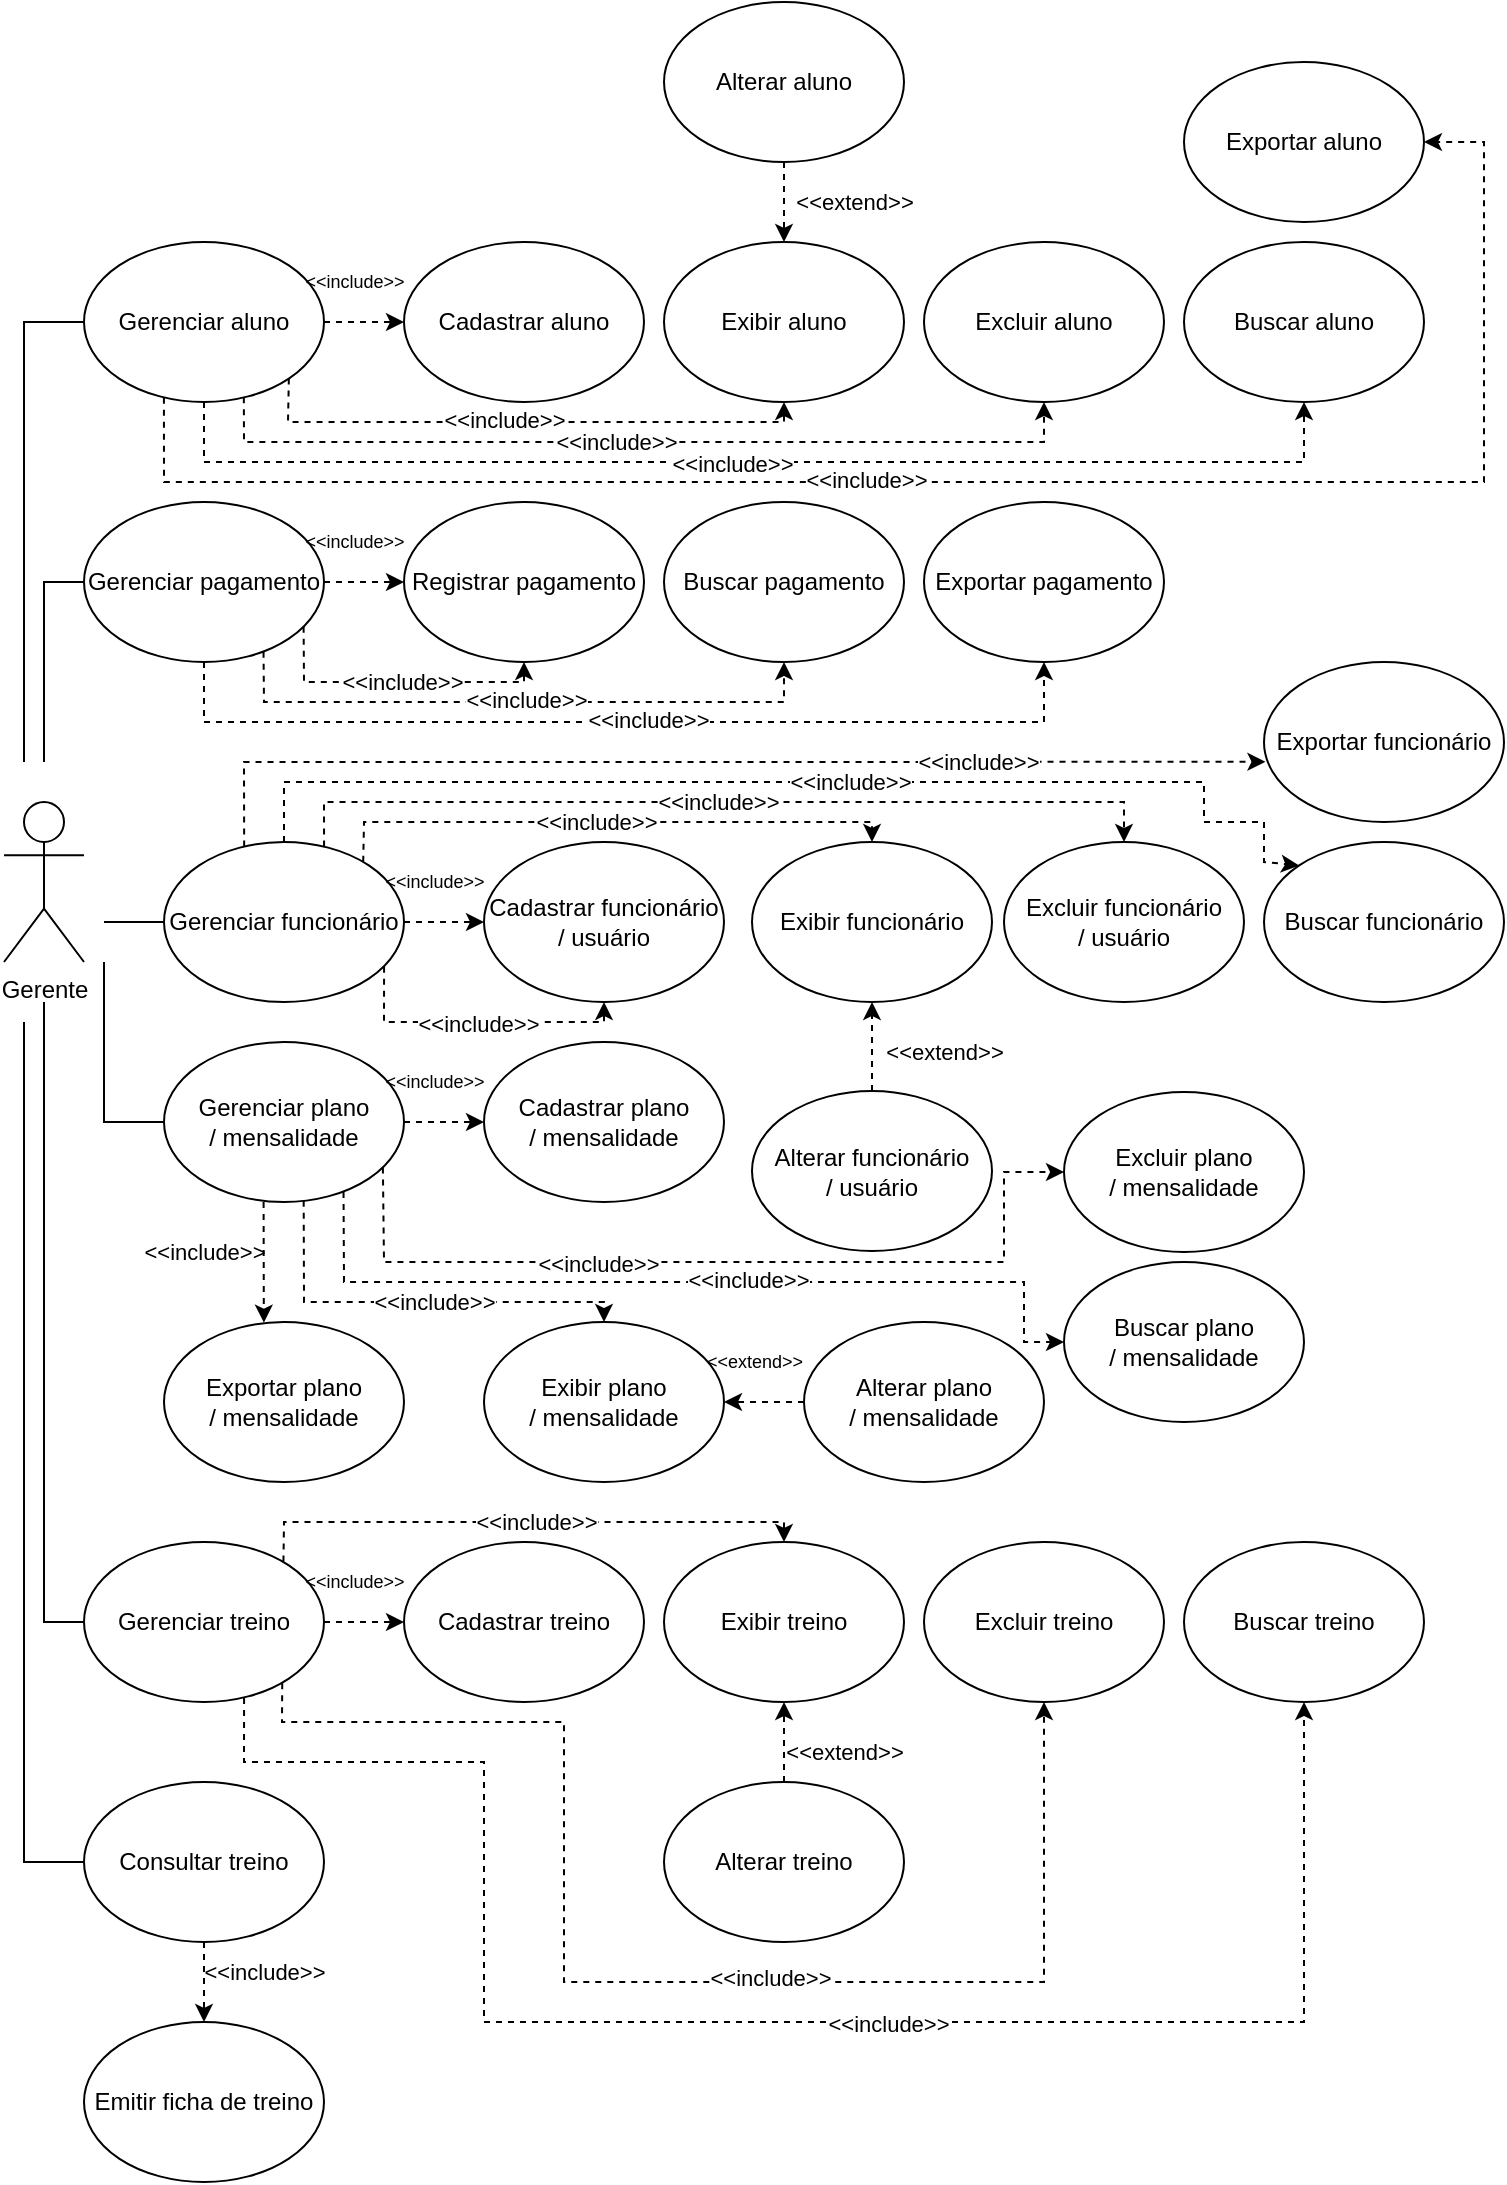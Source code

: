 <mxfile version="24.8.0">
  <diagram name="Página-1" id="mt8v9FVFiJk4aQlgQH5L">
    <mxGraphModel dx="1956" dy="1022" grid="1" gridSize="10" guides="1" tooltips="1" connect="1" arrows="1" fold="1" page="1" pageScale="1" pageWidth="827" pageHeight="1169" math="0" shadow="0">
      <root>
        <mxCell id="0" />
        <mxCell id="1" parent="0" />
        <mxCell id="30vycNhrkMzqPdWhLKba-74" value="Gerente" style="shape=umlActor;verticalLabelPosition=bottom;verticalAlign=top;html=1;outlineConnect=0;" vertex="1" parent="1">
          <mxGeometry x="40" y="400" width="40" height="80" as="geometry" />
        </mxCell>
        <mxCell id="30vycNhrkMzqPdWhLKba-75" value="Gerenciar aluno" style="ellipse;whiteSpace=wrap;html=1;" vertex="1" parent="1">
          <mxGeometry x="80" y="120" width="120" height="80" as="geometry" />
        </mxCell>
        <mxCell id="30vycNhrkMzqPdWhLKba-81" value="Cadastrar aluno" style="ellipse;whiteSpace=wrap;html=1;" vertex="1" parent="1">
          <mxGeometry x="240" y="120" width="120" height="80" as="geometry" />
        </mxCell>
        <mxCell id="30vycNhrkMzqPdWhLKba-82" value="Exibir aluno" style="ellipse;whiteSpace=wrap;html=1;" vertex="1" parent="1">
          <mxGeometry x="370" y="120" width="120" height="80" as="geometry" />
        </mxCell>
        <mxCell id="30vycNhrkMzqPdWhLKba-83" value="Excluir aluno" style="ellipse;whiteSpace=wrap;html=1;" vertex="1" parent="1">
          <mxGeometry x="500" y="120" width="120" height="80" as="geometry" />
        </mxCell>
        <mxCell id="30vycNhrkMzqPdWhLKba-84" value="Buscar aluno" style="ellipse;whiteSpace=wrap;html=1;" vertex="1" parent="1">
          <mxGeometry x="630" y="120" width="120" height="80" as="geometry" />
        </mxCell>
        <mxCell id="30vycNhrkMzqPdWhLKba-85" value="Gerenciar pagamento" style="ellipse;whiteSpace=wrap;html=1;" vertex="1" parent="1">
          <mxGeometry x="80" y="250" width="120" height="80" as="geometry" />
        </mxCell>
        <mxCell id="30vycNhrkMzqPdWhLKba-86" value="Registrar pagamento" style="ellipse;whiteSpace=wrap;html=1;" vertex="1" parent="1">
          <mxGeometry x="240" y="250" width="120" height="80" as="geometry" />
        </mxCell>
        <mxCell id="30vycNhrkMzqPdWhLKba-87" value="Buscar pagamento" style="ellipse;whiteSpace=wrap;html=1;" vertex="1" parent="1">
          <mxGeometry x="370" y="250" width="120" height="80" as="geometry" />
        </mxCell>
        <mxCell id="30vycNhrkMzqPdWhLKba-88" value="Exportar pagamento" style="ellipse;whiteSpace=wrap;html=1;" vertex="1" parent="1">
          <mxGeometry x="500" y="250" width="120" height="80" as="geometry" />
        </mxCell>
        <mxCell id="30vycNhrkMzqPdWhLKba-97" value="Alterar aluno" style="ellipse;whiteSpace=wrap;html=1;" vertex="1" parent="1">
          <mxGeometry x="370" width="120" height="80" as="geometry" />
        </mxCell>
        <mxCell id="30vycNhrkMzqPdWhLKba-104" value="Gerenciar funcionário" style="ellipse;whiteSpace=wrap;html=1;" vertex="1" parent="1">
          <mxGeometry x="120" y="420" width="120" height="80" as="geometry" />
        </mxCell>
        <mxCell id="30vycNhrkMzqPdWhLKba-105" value="Cadastrar funcionário&lt;div&gt;/ usuário&lt;/div&gt;" style="ellipse;whiteSpace=wrap;html=1;" vertex="1" parent="1">
          <mxGeometry x="280" y="420" width="120" height="80" as="geometry" />
        </mxCell>
        <mxCell id="30vycNhrkMzqPdWhLKba-106" value="Exibir funcionário" style="ellipse;whiteSpace=wrap;html=1;" vertex="1" parent="1">
          <mxGeometry x="414" y="420" width="120" height="80" as="geometry" />
        </mxCell>
        <mxCell id="30vycNhrkMzqPdWhLKba-109" value="Excluir funcionário&lt;div&gt;/ usuário&lt;/div&gt;" style="ellipse;whiteSpace=wrap;html=1;" vertex="1" parent="1">
          <mxGeometry x="540" y="420" width="120" height="80" as="geometry" />
        </mxCell>
        <mxCell id="30vycNhrkMzqPdWhLKba-110" value="Alterar funcionário&lt;div&gt;/ usuário&lt;/div&gt;" style="ellipse;whiteSpace=wrap;html=1;" vertex="1" parent="1">
          <mxGeometry x="414" y="544.5" width="120" height="80" as="geometry" />
        </mxCell>
        <mxCell id="30vycNhrkMzqPdWhLKba-111" value="Buscar funcionário" style="ellipse;whiteSpace=wrap;html=1;" vertex="1" parent="1">
          <mxGeometry x="670" y="420" width="120" height="80" as="geometry" />
        </mxCell>
        <mxCell id="30vycNhrkMzqPdWhLKba-112" value="Gerenciar plano&lt;div&gt;/ mensalidade&lt;/div&gt;" style="ellipse;whiteSpace=wrap;html=1;" vertex="1" parent="1">
          <mxGeometry x="120" y="520" width="120" height="80" as="geometry" />
        </mxCell>
        <mxCell id="30vycNhrkMzqPdWhLKba-113" value="Cadastrar plano&lt;div&gt;/ mensalidade&lt;/div&gt;" style="ellipse;whiteSpace=wrap;html=1;" vertex="1" parent="1">
          <mxGeometry x="280" y="520" width="120" height="80" as="geometry" />
        </mxCell>
        <mxCell id="30vycNhrkMzqPdWhLKba-114" value="Exibir plano&lt;div&gt;/ mensalidade&lt;/div&gt;" style="ellipse;whiteSpace=wrap;html=1;" vertex="1" parent="1">
          <mxGeometry x="280" y="660" width="120" height="80" as="geometry" />
        </mxCell>
        <mxCell id="30vycNhrkMzqPdWhLKba-115" value="Excluir plano&lt;div&gt;/ mensalidade&lt;/div&gt;" style="ellipse;whiteSpace=wrap;html=1;" vertex="1" parent="1">
          <mxGeometry x="570" y="545" width="120" height="80" as="geometry" />
        </mxCell>
        <mxCell id="30vycNhrkMzqPdWhLKba-116" value="Alterar plano&lt;div&gt;/ mensalidade&lt;/div&gt;" style="ellipse;whiteSpace=wrap;html=1;" vertex="1" parent="1">
          <mxGeometry x="440" y="660" width="120" height="80" as="geometry" />
        </mxCell>
        <mxCell id="30vycNhrkMzqPdWhLKba-117" value="Buscar plano&lt;div&gt;/ mensalidade&lt;/div&gt;" style="ellipse;whiteSpace=wrap;html=1;" vertex="1" parent="1">
          <mxGeometry x="570" y="630" width="120" height="80" as="geometry" />
        </mxCell>
        <mxCell id="30vycNhrkMzqPdWhLKba-118" value="Gerenciar treino" style="ellipse;whiteSpace=wrap;html=1;" vertex="1" parent="1">
          <mxGeometry x="80" y="770" width="120" height="80" as="geometry" />
        </mxCell>
        <mxCell id="30vycNhrkMzqPdWhLKba-119" value="Cadastrar treino" style="ellipse;whiteSpace=wrap;html=1;" vertex="1" parent="1">
          <mxGeometry x="240" y="770" width="120" height="80" as="geometry" />
        </mxCell>
        <mxCell id="30vycNhrkMzqPdWhLKba-120" value="Exibir treino" style="ellipse;whiteSpace=wrap;html=1;" vertex="1" parent="1">
          <mxGeometry x="370" y="770" width="120" height="80" as="geometry" />
        </mxCell>
        <mxCell id="30vycNhrkMzqPdWhLKba-121" value="Excluir treino" style="ellipse;whiteSpace=wrap;html=1;" vertex="1" parent="1">
          <mxGeometry x="500" y="770" width="120" height="80" as="geometry" />
        </mxCell>
        <mxCell id="30vycNhrkMzqPdWhLKba-122" value="Buscar treino" style="ellipse;whiteSpace=wrap;html=1;" vertex="1" parent="1">
          <mxGeometry x="630" y="770" width="120" height="80" as="geometry" />
        </mxCell>
        <mxCell id="30vycNhrkMzqPdWhLKba-123" value="Alterar treino" style="ellipse;whiteSpace=wrap;html=1;" vertex="1" parent="1">
          <mxGeometry x="370" y="890" width="120" height="80" as="geometry" />
        </mxCell>
        <mxCell id="30vycNhrkMzqPdWhLKba-124" value="Consultar treino" style="ellipse;whiteSpace=wrap;html=1;" vertex="1" parent="1">
          <mxGeometry x="80" y="890" width="120" height="80" as="geometry" />
        </mxCell>
        <mxCell id="30vycNhrkMzqPdWhLKba-125" value="Emitir ficha de treino" style="ellipse;whiteSpace=wrap;html=1;" vertex="1" parent="1">
          <mxGeometry x="80" y="1010" width="120" height="80" as="geometry" />
        </mxCell>
        <mxCell id="30vycNhrkMzqPdWhLKba-126" value="Exportar aluno" style="ellipse;whiteSpace=wrap;html=1;" vertex="1" parent="1">
          <mxGeometry x="630" y="30" width="120" height="80" as="geometry" />
        </mxCell>
        <mxCell id="30vycNhrkMzqPdWhLKba-127" value="Exportar funcionário" style="ellipse;whiteSpace=wrap;html=1;" vertex="1" parent="1">
          <mxGeometry x="670" y="330" width="120" height="80" as="geometry" />
        </mxCell>
        <mxCell id="30vycNhrkMzqPdWhLKba-130" value="Exportar plano&lt;div&gt;/ mensalidade&lt;/div&gt;" style="ellipse;whiteSpace=wrap;html=1;" vertex="1" parent="1">
          <mxGeometry x="120" y="660" width="120" height="80" as="geometry" />
        </mxCell>
        <mxCell id="30vycNhrkMzqPdWhLKba-131" value="" style="endArrow=none;html=1;rounded=0;entryX=0;entryY=0.5;entryDx=0;entryDy=0;endFill=0;" edge="1" parent="1" target="30vycNhrkMzqPdWhLKba-75">
          <mxGeometry width="50" height="50" relative="1" as="geometry">
            <mxPoint x="50" y="380" as="sourcePoint" />
            <mxPoint x="70" y="250" as="targetPoint" />
            <Array as="points">
              <mxPoint x="50" y="160" />
            </Array>
          </mxGeometry>
        </mxCell>
        <mxCell id="30vycNhrkMzqPdWhLKba-132" value="" style="endArrow=none;html=1;rounded=0;entryX=0;entryY=0.5;entryDx=0;entryDy=0;" edge="1" parent="1" target="30vycNhrkMzqPdWhLKba-85">
          <mxGeometry width="50" height="50" relative="1" as="geometry">
            <mxPoint x="60" y="380" as="sourcePoint" />
            <mxPoint x="140" y="330" as="targetPoint" />
            <Array as="points">
              <mxPoint x="60" y="290" />
            </Array>
          </mxGeometry>
        </mxCell>
        <mxCell id="30vycNhrkMzqPdWhLKba-133" value="" style="endArrow=none;html=1;rounded=0;entryX=0;entryY=0.5;entryDx=0;entryDy=0;" edge="1" parent="1" target="30vycNhrkMzqPdWhLKba-104">
          <mxGeometry width="50" height="50" relative="1" as="geometry">
            <mxPoint x="90" y="460" as="sourcePoint" />
            <mxPoint x="160" y="330" as="targetPoint" />
          </mxGeometry>
        </mxCell>
        <mxCell id="30vycNhrkMzqPdWhLKba-134" value="" style="endArrow=none;html=1;rounded=0;entryX=0;entryY=0.5;entryDx=0;entryDy=0;" edge="1" parent="1" target="30vycNhrkMzqPdWhLKba-112">
          <mxGeometry width="50" height="50" relative="1" as="geometry">
            <mxPoint x="90" y="480" as="sourcePoint" />
            <mxPoint x="180" y="450" as="targetPoint" />
            <Array as="points">
              <mxPoint x="90" y="560" />
            </Array>
          </mxGeometry>
        </mxCell>
        <mxCell id="30vycNhrkMzqPdWhLKba-135" value="" style="endArrow=none;html=1;rounded=0;entryX=0;entryY=0.5;entryDx=0;entryDy=0;" edge="1" parent="1" target="30vycNhrkMzqPdWhLKba-118">
          <mxGeometry width="50" height="50" relative="1" as="geometry">
            <mxPoint x="60" y="500" as="sourcePoint" />
            <mxPoint x="110" y="620" as="targetPoint" />
            <Array as="points">
              <mxPoint x="60" y="810" />
            </Array>
          </mxGeometry>
        </mxCell>
        <mxCell id="30vycNhrkMzqPdWhLKba-136" value="" style="endArrow=none;html=1;rounded=0;entryX=0;entryY=0.5;entryDx=0;entryDy=0;" edge="1" parent="1" target="30vycNhrkMzqPdWhLKba-124">
          <mxGeometry width="50" height="50" relative="1" as="geometry">
            <mxPoint x="50" y="510" as="sourcePoint" />
            <mxPoint x="70" y="650" as="targetPoint" />
            <Array as="points">
              <mxPoint x="50" y="930" />
            </Array>
          </mxGeometry>
        </mxCell>
        <mxCell id="30vycNhrkMzqPdWhLKba-137" value="" style="endArrow=classic;html=1;rounded=0;exitX=1;exitY=0.5;exitDx=0;exitDy=0;entryX=0;entryY=0.5;entryDx=0;entryDy=0;dashed=1;" edge="1" parent="1" source="30vycNhrkMzqPdWhLKba-75" target="30vycNhrkMzqPdWhLKba-81">
          <mxGeometry width="50" height="50" relative="1" as="geometry">
            <mxPoint x="230" y="110" as="sourcePoint" />
            <mxPoint x="280" y="60" as="targetPoint" />
          </mxGeometry>
        </mxCell>
        <mxCell id="30vycNhrkMzqPdWhLKba-138" value="" style="endArrow=classic;html=1;rounded=0;exitX=1;exitY=1;exitDx=0;exitDy=0;entryX=0.5;entryY=1;entryDx=0;entryDy=0;dashed=1;" edge="1" parent="1" source="30vycNhrkMzqPdWhLKba-75" target="30vycNhrkMzqPdWhLKba-82">
          <mxGeometry width="50" height="50" relative="1" as="geometry">
            <mxPoint x="220" y="250" as="sourcePoint" />
            <mxPoint x="270" y="200" as="targetPoint" />
            <Array as="points">
              <mxPoint x="182" y="210" />
              <mxPoint x="430" y="210" />
            </Array>
          </mxGeometry>
        </mxCell>
        <mxCell id="30vycNhrkMzqPdWhLKba-140" value="&amp;lt;&amp;lt;include&amp;gt;&amp;gt;" style="edgeLabel;html=1;align=center;verticalAlign=middle;resizable=0;points=[];" vertex="1" connectable="0" parent="30vycNhrkMzqPdWhLKba-138">
          <mxGeometry x="-0.075" y="1" relative="1" as="geometry">
            <mxPoint as="offset" />
          </mxGeometry>
        </mxCell>
        <mxCell id="30vycNhrkMzqPdWhLKba-139" value="" style="endArrow=classic;html=1;rounded=0;exitX=0.666;exitY=0.971;exitDx=0;exitDy=0;exitPerimeter=0;entryX=0.5;entryY=1;entryDx=0;entryDy=0;dashed=1;" edge="1" parent="1" source="30vycNhrkMzqPdWhLKba-75" target="30vycNhrkMzqPdWhLKba-83">
          <mxGeometry width="50" height="50" relative="1" as="geometry">
            <mxPoint x="250" y="290" as="sourcePoint" />
            <mxPoint x="300" y="240" as="targetPoint" />
            <Array as="points">
              <mxPoint x="160" y="220" />
              <mxPoint x="560" y="220" />
            </Array>
          </mxGeometry>
        </mxCell>
        <mxCell id="30vycNhrkMzqPdWhLKba-141" value="&amp;lt;&amp;lt;include&amp;gt;&amp;gt;" style="edgeLabel;html=1;align=center;verticalAlign=middle;resizable=0;points=[];" vertex="1" connectable="0" parent="30vycNhrkMzqPdWhLKba-139">
          <mxGeometry x="-0.06" relative="1" as="geometry">
            <mxPoint as="offset" />
          </mxGeometry>
        </mxCell>
        <mxCell id="30vycNhrkMzqPdWhLKba-142" value="" style="endArrow=classic;html=1;rounded=0;exitX=0.5;exitY=1;exitDx=0;exitDy=0;entryX=0.5;entryY=1;entryDx=0;entryDy=0;dashed=1;" edge="1" parent="1" source="30vycNhrkMzqPdWhLKba-75" target="30vycNhrkMzqPdWhLKba-84">
          <mxGeometry width="50" height="50" relative="1" as="geometry">
            <mxPoint x="220" y="270" as="sourcePoint" />
            <mxPoint x="270" y="220" as="targetPoint" />
            <Array as="points">
              <mxPoint x="140" y="230" />
              <mxPoint x="690" y="230" />
            </Array>
          </mxGeometry>
        </mxCell>
        <mxCell id="30vycNhrkMzqPdWhLKba-143" value="&amp;lt;&amp;lt;include&amp;gt;&amp;gt;" style="edgeLabel;html=1;align=center;verticalAlign=middle;resizable=0;points=[];" vertex="1" connectable="0" parent="30vycNhrkMzqPdWhLKba-142">
          <mxGeometry x="-0.037" y="-1" relative="1" as="geometry">
            <mxPoint as="offset" />
          </mxGeometry>
        </mxCell>
        <mxCell id="30vycNhrkMzqPdWhLKba-144" value="" style="endArrow=classic;html=1;rounded=0;exitX=0.333;exitY=0.974;exitDx=0;exitDy=0;exitPerimeter=0;entryX=1;entryY=0.5;entryDx=0;entryDy=0;dashed=1;" edge="1" parent="1" source="30vycNhrkMzqPdWhLKba-75" target="30vycNhrkMzqPdWhLKba-126">
          <mxGeometry width="50" height="50" relative="1" as="geometry">
            <mxPoint x="220" y="280" as="sourcePoint" />
            <mxPoint x="820" y="240" as="targetPoint" />
            <Array as="points">
              <mxPoint x="120" y="240" />
              <mxPoint x="780" y="240" />
              <mxPoint x="780" y="70" />
            </Array>
          </mxGeometry>
        </mxCell>
        <mxCell id="30vycNhrkMzqPdWhLKba-145" value="&amp;lt;&amp;lt;include&amp;gt;&amp;gt;" style="edgeLabel;html=1;align=center;verticalAlign=middle;resizable=0;points=[];" vertex="1" connectable="0" parent="30vycNhrkMzqPdWhLKba-144">
          <mxGeometry x="-0.129" y="1" relative="1" as="geometry">
            <mxPoint as="offset" />
          </mxGeometry>
        </mxCell>
        <mxCell id="30vycNhrkMzqPdWhLKba-146" value="" style="endArrow=classic;html=1;rounded=0;entryX=0.5;entryY=0;entryDx=0;entryDy=0;exitX=0.5;exitY=1;exitDx=0;exitDy=0;dashed=1;" edge="1" parent="1" source="30vycNhrkMzqPdWhLKba-97" target="30vycNhrkMzqPdWhLKba-82">
          <mxGeometry width="50" height="50" relative="1" as="geometry">
            <mxPoint x="260" y="100" as="sourcePoint" />
            <mxPoint x="310" y="50" as="targetPoint" />
          </mxGeometry>
        </mxCell>
        <mxCell id="30vycNhrkMzqPdWhLKba-147" value="&amp;lt;&amp;lt;include&amp;gt;&amp;gt;" style="text;html=1;align=center;verticalAlign=middle;resizable=0;points=[];autosize=1;strokeColor=none;fillColor=none;fontSize=9;" vertex="1" parent="1">
          <mxGeometry x="180" y="130" width="70" height="20" as="geometry" />
        </mxCell>
        <mxCell id="30vycNhrkMzqPdWhLKba-148" value="&amp;lt;&amp;lt;extend&amp;gt;&amp;gt;" style="text;html=1;align=center;verticalAlign=middle;resizable=0;points=[];autosize=1;strokeColor=none;fillColor=none;fontSize=11;" vertex="1" parent="1">
          <mxGeometry x="425" y="85" width="80" height="30" as="geometry" />
        </mxCell>
        <mxCell id="30vycNhrkMzqPdWhLKba-149" value="" style="endArrow=classic;html=1;rounded=0;exitX=1;exitY=0.5;exitDx=0;exitDy=0;entryX=0;entryY=0.5;entryDx=0;entryDy=0;dashed=1;" edge="1" parent="1" source="30vycNhrkMzqPdWhLKba-85" target="30vycNhrkMzqPdWhLKba-86">
          <mxGeometry width="50" height="50" relative="1" as="geometry">
            <mxPoint x="220" y="360" as="sourcePoint" />
            <mxPoint x="270" y="310" as="targetPoint" />
          </mxGeometry>
        </mxCell>
        <mxCell id="30vycNhrkMzqPdWhLKba-150" value="" style="endArrow=classic;html=1;rounded=0;exitX=0.915;exitY=0.78;exitDx=0;exitDy=0;exitPerimeter=0;entryX=0.5;entryY=1;entryDx=0;entryDy=0;dashed=1;" edge="1" parent="1" source="30vycNhrkMzqPdWhLKba-85" target="30vycNhrkMzqPdWhLKba-86">
          <mxGeometry width="50" height="50" relative="1" as="geometry">
            <mxPoint x="230" y="380" as="sourcePoint" />
            <mxPoint x="280" y="330" as="targetPoint" />
            <Array as="points">
              <mxPoint x="190" y="340" />
              <mxPoint x="300" y="340" />
            </Array>
          </mxGeometry>
        </mxCell>
        <mxCell id="30vycNhrkMzqPdWhLKba-151" value="&amp;lt;&amp;lt;include&amp;gt;&amp;gt;" style="edgeLabel;html=1;align=center;verticalAlign=middle;resizable=0;points=[];" vertex="1" connectable="0" parent="30vycNhrkMzqPdWhLKba-150">
          <mxGeometry x="0.033" relative="1" as="geometry">
            <mxPoint as="offset" />
          </mxGeometry>
        </mxCell>
        <mxCell id="30vycNhrkMzqPdWhLKba-152" value="" style="endArrow=classic;html=1;rounded=0;exitX=0.748;exitY=0.936;exitDx=0;exitDy=0;exitPerimeter=0;entryX=0.5;entryY=1;entryDx=0;entryDy=0;dashed=1;" edge="1" parent="1" source="30vycNhrkMzqPdWhLKba-85" target="30vycNhrkMzqPdWhLKba-87">
          <mxGeometry width="50" height="50" relative="1" as="geometry">
            <mxPoint x="250" y="410" as="sourcePoint" />
            <mxPoint x="300" y="360" as="targetPoint" />
            <Array as="points">
              <mxPoint x="170" y="350" />
              <mxPoint x="430" y="350" />
            </Array>
          </mxGeometry>
        </mxCell>
        <mxCell id="30vycNhrkMzqPdWhLKba-153" value="&amp;lt;&amp;lt;include&amp;gt;&amp;gt;" style="edgeLabel;html=1;align=center;verticalAlign=middle;resizable=0;points=[];" vertex="1" connectable="0" parent="30vycNhrkMzqPdWhLKba-152">
          <mxGeometry x="0.02" y="1" relative="1" as="geometry">
            <mxPoint as="offset" />
          </mxGeometry>
        </mxCell>
        <mxCell id="30vycNhrkMzqPdWhLKba-154" value="" style="endArrow=classic;html=1;rounded=0;exitX=0.5;exitY=1;exitDx=0;exitDy=0;entryX=0.5;entryY=1;entryDx=0;entryDy=0;dashed=1;" edge="1" parent="1" source="30vycNhrkMzqPdWhLKba-85" target="30vycNhrkMzqPdWhLKba-88">
          <mxGeometry width="50" height="50" relative="1" as="geometry">
            <mxPoint x="130" y="400" as="sourcePoint" />
            <mxPoint x="180" y="350" as="targetPoint" />
            <Array as="points">
              <mxPoint x="140" y="360" />
              <mxPoint x="560" y="360" />
            </Array>
          </mxGeometry>
        </mxCell>
        <mxCell id="30vycNhrkMzqPdWhLKba-155" value="&amp;lt;&amp;lt;include&amp;gt;&amp;gt;" style="edgeLabel;html=1;align=center;verticalAlign=middle;resizable=0;points=[];" vertex="1" connectable="0" parent="30vycNhrkMzqPdWhLKba-154">
          <mxGeometry x="0.051" y="1" relative="1" as="geometry">
            <mxPoint as="offset" />
          </mxGeometry>
        </mxCell>
        <mxCell id="30vycNhrkMzqPdWhLKba-157" value="" style="endArrow=classic;html=1;rounded=0;exitX=1;exitY=0.5;exitDx=0;exitDy=0;entryX=0;entryY=0.5;entryDx=0;entryDy=0;dashed=1;" edge="1" parent="1" source="30vycNhrkMzqPdWhLKba-104" target="30vycNhrkMzqPdWhLKba-105">
          <mxGeometry width="50" height="50" relative="1" as="geometry">
            <mxPoint x="260" y="560" as="sourcePoint" />
            <mxPoint x="310" y="510" as="targetPoint" />
          </mxGeometry>
        </mxCell>
        <mxCell id="30vycNhrkMzqPdWhLKba-158" value="&amp;lt;&amp;lt;include&amp;gt;&amp;gt;" style="text;html=1;align=center;verticalAlign=middle;resizable=0;points=[];autosize=1;strokeColor=none;fillColor=none;fontSize=9;" vertex="1" parent="1">
          <mxGeometry x="180" y="260" width="70" height="20" as="geometry" />
        </mxCell>
        <mxCell id="30vycNhrkMzqPdWhLKba-159" value="&amp;lt;&amp;lt;include&amp;gt;&amp;gt;" style="text;html=1;align=center;verticalAlign=middle;resizable=0;points=[];autosize=1;strokeColor=none;fillColor=none;fontSize=9;" vertex="1" parent="1">
          <mxGeometry x="220" y="430" width="70" height="20" as="geometry" />
        </mxCell>
        <mxCell id="30vycNhrkMzqPdWhLKba-160" value="" style="endArrow=classic;html=1;rounded=0;exitX=0.917;exitY=0.78;exitDx=0;exitDy=0;exitPerimeter=0;entryX=0.5;entryY=1;entryDx=0;entryDy=0;dashed=1;" edge="1" parent="1" source="30vycNhrkMzqPdWhLKba-104" target="30vycNhrkMzqPdWhLKba-105">
          <mxGeometry width="50" height="50" relative="1" as="geometry">
            <mxPoint x="270" y="540" as="sourcePoint" />
            <mxPoint x="320" y="490" as="targetPoint" />
            <Array as="points">
              <mxPoint x="230" y="510" />
              <mxPoint x="340" y="510" />
            </Array>
          </mxGeometry>
        </mxCell>
        <mxCell id="30vycNhrkMzqPdWhLKba-161" value="&amp;lt;&amp;lt;include&amp;gt;&amp;gt;" style="edgeLabel;html=1;align=center;verticalAlign=middle;resizable=0;points=[];" vertex="1" connectable="0" parent="30vycNhrkMzqPdWhLKba-160">
          <mxGeometry x="0.007" y="-1" relative="1" as="geometry">
            <mxPoint as="offset" />
          </mxGeometry>
        </mxCell>
        <mxCell id="30vycNhrkMzqPdWhLKba-164" value="" style="endArrow=classic;html=1;rounded=0;exitX=0.83;exitY=0.123;exitDx=0;exitDy=0;entryX=0.5;entryY=0;entryDx=0;entryDy=0;exitPerimeter=0;dashed=1;" edge="1" parent="1" source="30vycNhrkMzqPdWhLKba-104" target="30vycNhrkMzqPdWhLKba-106">
          <mxGeometry width="50" height="50" relative="1" as="geometry">
            <mxPoint x="280" y="510" as="sourcePoint" />
            <mxPoint x="330" y="460" as="targetPoint" />
            <Array as="points">
              <mxPoint x="220" y="410" />
              <mxPoint x="474" y="410" />
            </Array>
          </mxGeometry>
        </mxCell>
        <mxCell id="30vycNhrkMzqPdWhLKba-165" value="&amp;lt;&amp;lt;include&amp;gt;&amp;gt;" style="edgeLabel;html=1;align=center;verticalAlign=middle;resizable=0;points=[];" vertex="1" connectable="0" parent="30vycNhrkMzqPdWhLKba-164">
          <mxGeometry x="-0.04" relative="1" as="geometry">
            <mxPoint as="offset" />
          </mxGeometry>
        </mxCell>
        <mxCell id="30vycNhrkMzqPdWhLKba-166" value="" style="endArrow=classic;html=1;rounded=0;exitX=0.667;exitY=0.028;exitDx=0;exitDy=0;exitPerimeter=0;entryX=0.5;entryY=0;entryDx=0;entryDy=0;dashed=1;" edge="1" parent="1" source="30vycNhrkMzqPdWhLKba-104" target="30vycNhrkMzqPdWhLKba-109">
          <mxGeometry width="50" height="50" relative="1" as="geometry">
            <mxPoint x="200" y="450" as="sourcePoint" />
            <mxPoint x="250" y="400" as="targetPoint" />
            <Array as="points">
              <mxPoint x="200" y="400" />
              <mxPoint x="600" y="400" />
            </Array>
          </mxGeometry>
        </mxCell>
        <mxCell id="30vycNhrkMzqPdWhLKba-167" value="&amp;lt;&amp;lt;include&amp;gt;&amp;gt;" style="edgeLabel;html=1;align=center;verticalAlign=middle;resizable=0;points=[];" vertex="1" connectable="0" parent="30vycNhrkMzqPdWhLKba-166">
          <mxGeometry x="-0.011" relative="1" as="geometry">
            <mxPoint as="offset" />
          </mxGeometry>
        </mxCell>
        <mxCell id="30vycNhrkMzqPdWhLKba-168" value="" style="endArrow=classic;html=1;rounded=0;exitX=0.5;exitY=0;exitDx=0;exitDy=0;entryX=0;entryY=0;entryDx=0;entryDy=0;dashed=1;" edge="1" parent="1" source="30vycNhrkMzqPdWhLKba-104" target="30vycNhrkMzqPdWhLKba-111">
          <mxGeometry width="50" height="50" relative="1" as="geometry">
            <mxPoint x="280" y="490" as="sourcePoint" />
            <mxPoint x="330" y="440" as="targetPoint" />
            <Array as="points">
              <mxPoint x="180" y="390" />
              <mxPoint x="640" y="390" />
              <mxPoint x="640" y="410" />
              <mxPoint x="670" y="410" />
              <mxPoint x="670" y="430" />
            </Array>
          </mxGeometry>
        </mxCell>
        <mxCell id="30vycNhrkMzqPdWhLKba-169" value="&amp;lt;&amp;lt;include&amp;gt;&amp;gt;" style="edgeLabel;html=1;align=center;verticalAlign=middle;resizable=0;points=[];" vertex="1" connectable="0" parent="30vycNhrkMzqPdWhLKba-168">
          <mxGeometry x="0.083" relative="1" as="geometry">
            <mxPoint as="offset" />
          </mxGeometry>
        </mxCell>
        <mxCell id="30vycNhrkMzqPdWhLKba-170" value="" style="endArrow=classic;html=1;rounded=0;exitX=0.334;exitY=0.028;exitDx=0;exitDy=0;exitPerimeter=0;entryX=0.006;entryY=0.624;entryDx=0;entryDy=0;dashed=1;entryPerimeter=0;" edge="1" parent="1" source="30vycNhrkMzqPdWhLKba-104" target="30vycNhrkMzqPdWhLKba-127">
          <mxGeometry width="50" height="50" relative="1" as="geometry">
            <mxPoint x="90" y="400" as="sourcePoint" />
            <mxPoint x="140" y="350" as="targetPoint" />
            <Array as="points">
              <mxPoint x="160" y="380" />
            </Array>
          </mxGeometry>
        </mxCell>
        <mxCell id="30vycNhrkMzqPdWhLKba-171" value="&amp;lt;&amp;lt;include&amp;gt;&amp;gt;" style="edgeLabel;html=1;align=center;verticalAlign=middle;resizable=0;points=[];" vertex="1" connectable="0" parent="30vycNhrkMzqPdWhLKba-170">
          <mxGeometry x="0.479" relative="1" as="geometry">
            <mxPoint as="offset" />
          </mxGeometry>
        </mxCell>
        <mxCell id="30vycNhrkMzqPdWhLKba-172" value="" style="endArrow=classic;html=1;rounded=0;exitX=0.5;exitY=0;exitDx=0;exitDy=0;entryX=0.5;entryY=1;entryDx=0;entryDy=0;dashed=1;" edge="1" parent="1" source="30vycNhrkMzqPdWhLKba-110" target="30vycNhrkMzqPdWhLKba-106">
          <mxGeometry width="50" height="50" relative="1" as="geometry">
            <mxPoint x="560" y="560" as="sourcePoint" />
            <mxPoint x="610" y="510" as="targetPoint" />
          </mxGeometry>
        </mxCell>
        <mxCell id="30vycNhrkMzqPdWhLKba-173" value="&amp;lt;&amp;lt;extend&amp;gt;&amp;gt;" style="text;html=1;align=center;verticalAlign=middle;resizable=0;points=[];autosize=1;strokeColor=none;fillColor=none;fontSize=11;" vertex="1" parent="1">
          <mxGeometry x="470" y="510" width="80" height="30" as="geometry" />
        </mxCell>
        <mxCell id="30vycNhrkMzqPdWhLKba-174" value="" style="endArrow=classic;html=1;rounded=0;exitX=1;exitY=0.5;exitDx=0;exitDy=0;entryX=0;entryY=0.5;entryDx=0;entryDy=0;dashed=1;" edge="1" parent="1" source="30vycNhrkMzqPdWhLKba-112" target="30vycNhrkMzqPdWhLKba-113">
          <mxGeometry width="50" height="50" relative="1" as="geometry">
            <mxPoint x="270" y="660" as="sourcePoint" />
            <mxPoint x="320" y="610" as="targetPoint" />
          </mxGeometry>
        </mxCell>
        <mxCell id="30vycNhrkMzqPdWhLKba-175" value="&amp;lt;&amp;lt;include&amp;gt;&amp;gt;" style="text;html=1;align=center;verticalAlign=middle;resizable=0;points=[];autosize=1;strokeColor=none;fillColor=none;fontSize=9;" vertex="1" parent="1">
          <mxGeometry x="220" y="530" width="70" height="20" as="geometry" />
        </mxCell>
        <mxCell id="30vycNhrkMzqPdWhLKba-176" value="" style="endArrow=classic;html=1;rounded=0;exitX=0.912;exitY=0.784;exitDx=0;exitDy=0;exitPerimeter=0;entryX=0;entryY=0.5;entryDx=0;entryDy=0;dashed=1;" edge="1" parent="1" source="30vycNhrkMzqPdWhLKba-112" target="30vycNhrkMzqPdWhLKba-115">
          <mxGeometry width="50" height="50" relative="1" as="geometry">
            <mxPoint x="230" y="610" as="sourcePoint" />
            <mxPoint x="560" y="630" as="targetPoint" />
            <Array as="points">
              <mxPoint x="230" y="630" />
              <mxPoint x="540" y="630" />
              <mxPoint x="540" y="585" />
            </Array>
          </mxGeometry>
        </mxCell>
        <mxCell id="30vycNhrkMzqPdWhLKba-177" value="&amp;lt;&amp;lt;include&amp;gt;&amp;gt;" style="edgeLabel;html=1;align=center;verticalAlign=middle;resizable=0;points=[];" vertex="1" connectable="0" parent="30vycNhrkMzqPdWhLKba-176">
          <mxGeometry x="-0.286" y="-1" relative="1" as="geometry">
            <mxPoint as="offset" />
          </mxGeometry>
        </mxCell>
        <mxCell id="30vycNhrkMzqPdWhLKba-178" value="" style="endArrow=classic;html=1;rounded=0;exitX=0.748;exitY=0.938;exitDx=0;exitDy=0;exitPerimeter=0;entryX=0;entryY=0.5;entryDx=0;entryDy=0;dashed=1;" edge="1" parent="1" source="30vycNhrkMzqPdWhLKba-112" target="30vycNhrkMzqPdWhLKba-117">
          <mxGeometry width="50" height="50" relative="1" as="geometry">
            <mxPoint x="210" y="610" as="sourcePoint" />
            <mxPoint x="310" y="660" as="targetPoint" />
            <Array as="points">
              <mxPoint x="210" y="640" />
              <mxPoint x="550" y="640" />
              <mxPoint x="550" y="670" />
            </Array>
          </mxGeometry>
        </mxCell>
        <mxCell id="30vycNhrkMzqPdWhLKba-179" value="&amp;lt;&amp;lt;include&amp;gt;&amp;gt;" style="edgeLabel;html=1;align=center;verticalAlign=middle;resizable=0;points=[];" vertex="1" connectable="0" parent="30vycNhrkMzqPdWhLKba-178">
          <mxGeometry x="0.134" y="1" relative="1" as="geometry">
            <mxPoint as="offset" />
          </mxGeometry>
        </mxCell>
        <mxCell id="30vycNhrkMzqPdWhLKba-180" value="" style="endArrow=classic;html=1;rounded=0;exitX=0.582;exitY=0.992;exitDx=0;exitDy=0;exitPerimeter=0;entryX=0.5;entryY=0;entryDx=0;entryDy=0;dashed=1;" edge="1" parent="1" source="30vycNhrkMzqPdWhLKba-112" target="30vycNhrkMzqPdWhLKba-114">
          <mxGeometry width="50" height="50" relative="1" as="geometry">
            <mxPoint x="250" y="710" as="sourcePoint" />
            <mxPoint x="300" y="660" as="targetPoint" />
            <Array as="points">
              <mxPoint x="190" y="650" />
              <mxPoint x="340" y="650" />
            </Array>
          </mxGeometry>
        </mxCell>
        <mxCell id="30vycNhrkMzqPdWhLKba-181" value="&amp;lt;&amp;lt;include&amp;gt;&amp;gt;" style="edgeLabel;html=1;align=center;verticalAlign=middle;resizable=0;points=[];" vertex="1" connectable="0" parent="30vycNhrkMzqPdWhLKba-180">
          <mxGeometry x="0.096" relative="1" as="geometry">
            <mxPoint as="offset" />
          </mxGeometry>
        </mxCell>
        <mxCell id="30vycNhrkMzqPdWhLKba-182" value="" style="endArrow=classic;html=1;rounded=0;exitX=0;exitY=0.5;exitDx=0;exitDy=0;entryX=1;entryY=0.5;entryDx=0;entryDy=0;dashed=1;" edge="1" parent="1" source="30vycNhrkMzqPdWhLKba-116" target="30vycNhrkMzqPdWhLKba-114">
          <mxGeometry width="50" height="50" relative="1" as="geometry">
            <mxPoint x="420" y="760" as="sourcePoint" />
            <mxPoint x="470" y="710" as="targetPoint" />
          </mxGeometry>
        </mxCell>
        <mxCell id="30vycNhrkMzqPdWhLKba-183" value="&amp;lt;&amp;lt;extend&amp;gt;&amp;gt;" style="text;html=1;align=center;verticalAlign=middle;resizable=0;points=[];autosize=1;strokeColor=none;fillColor=none;fontSize=9;" vertex="1" parent="1">
          <mxGeometry x="380" y="670" width="70" height="20" as="geometry" />
        </mxCell>
        <mxCell id="30vycNhrkMzqPdWhLKba-184" value="" style="endArrow=classic;html=1;rounded=0;exitX=0.415;exitY=1;exitDx=0;exitDy=0;exitPerimeter=0;entryX=0.416;entryY=0.004;entryDx=0;entryDy=0;entryPerimeter=0;dashed=1;" edge="1" parent="1" source="30vycNhrkMzqPdWhLKba-112" target="30vycNhrkMzqPdWhLKba-130">
          <mxGeometry width="50" height="50" relative="1" as="geometry">
            <mxPoint x="90" y="670" as="sourcePoint" />
            <mxPoint x="140" y="620" as="targetPoint" />
          </mxGeometry>
        </mxCell>
        <mxCell id="30vycNhrkMzqPdWhLKba-185" value="&amp;lt;&amp;lt;include&amp;gt;&amp;gt;" style="text;html=1;align=center;verticalAlign=middle;resizable=0;points=[];autosize=1;strokeColor=none;fillColor=none;fontSize=11;" vertex="1" parent="1">
          <mxGeometry x="100" y="610" width="80" height="30" as="geometry" />
        </mxCell>
        <mxCell id="30vycNhrkMzqPdWhLKba-187" value="" style="endArrow=classic;html=1;rounded=0;exitX=1;exitY=0.5;exitDx=0;exitDy=0;entryX=0;entryY=0.5;entryDx=0;entryDy=0;dashed=1;" edge="1" parent="1" source="30vycNhrkMzqPdWhLKba-118" target="30vycNhrkMzqPdWhLKba-119">
          <mxGeometry width="50" height="50" relative="1" as="geometry">
            <mxPoint x="310" y="980" as="sourcePoint" />
            <mxPoint x="360" y="930" as="targetPoint" />
          </mxGeometry>
        </mxCell>
        <mxCell id="30vycNhrkMzqPdWhLKba-188" value="&amp;lt;&amp;lt;include&amp;gt;&amp;gt;" style="text;html=1;align=center;verticalAlign=middle;resizable=0;points=[];autosize=1;strokeColor=none;fillColor=none;fontSize=9;" vertex="1" parent="1">
          <mxGeometry x="180" y="780" width="70" height="20" as="geometry" />
        </mxCell>
        <mxCell id="30vycNhrkMzqPdWhLKba-189" value="" style="endArrow=classic;html=1;rounded=0;exitX=-0.004;exitY=-0.013;exitDx=0;exitDy=0;exitPerimeter=0;entryX=0.5;entryY=0;entryDx=0;entryDy=0;dashed=1;" edge="1" parent="1" source="30vycNhrkMzqPdWhLKba-188" target="30vycNhrkMzqPdWhLKba-120">
          <mxGeometry width="50" height="50" relative="1" as="geometry">
            <mxPoint x="190" y="760" as="sourcePoint" />
            <mxPoint x="290" y="850" as="targetPoint" />
            <Array as="points">
              <mxPoint x="180" y="760" />
              <mxPoint x="430" y="760" />
            </Array>
          </mxGeometry>
        </mxCell>
        <mxCell id="30vycNhrkMzqPdWhLKba-191" value="&amp;lt;&amp;lt;include&amp;gt;&amp;gt;" style="edgeLabel;html=1;align=center;verticalAlign=middle;resizable=0;points=[];" vertex="1" connectable="0" parent="30vycNhrkMzqPdWhLKba-189">
          <mxGeometry x="0.038" relative="1" as="geometry">
            <mxPoint as="offset" />
          </mxGeometry>
        </mxCell>
        <mxCell id="30vycNhrkMzqPdWhLKba-192" value="" style="endArrow=classic;html=1;rounded=0;exitX=0.5;exitY=0;exitDx=0;exitDy=0;entryX=0.5;entryY=1;entryDx=0;entryDy=0;dashed=1;" edge="1" parent="1" source="30vycNhrkMzqPdWhLKba-123" target="30vycNhrkMzqPdWhLKba-120">
          <mxGeometry width="50" height="50" relative="1" as="geometry">
            <mxPoint x="320" y="950" as="sourcePoint" />
            <mxPoint x="370" y="900" as="targetPoint" />
          </mxGeometry>
        </mxCell>
        <mxCell id="30vycNhrkMzqPdWhLKba-193" value="&amp;lt;&amp;lt;extend&amp;gt;&amp;gt;" style="text;html=1;align=center;verticalAlign=middle;resizable=0;points=[];autosize=1;strokeColor=none;fillColor=none;fontSize=11;" vertex="1" parent="1">
          <mxGeometry x="420" y="860" width="80" height="30" as="geometry" />
        </mxCell>
        <mxCell id="30vycNhrkMzqPdWhLKba-194" value="" style="endArrow=classic;html=1;rounded=0;exitX=0.826;exitY=0.883;exitDx=0;exitDy=0;exitPerimeter=0;entryX=0.5;entryY=1;entryDx=0;entryDy=0;dashed=1;" edge="1" parent="1" source="30vycNhrkMzqPdWhLKba-118" target="30vycNhrkMzqPdWhLKba-121">
          <mxGeometry width="50" height="50" relative="1" as="geometry">
            <mxPoint x="190" y="860" as="sourcePoint" />
            <mxPoint x="340" y="890" as="targetPoint" />
            <Array as="points">
              <mxPoint x="179" y="860" />
              <mxPoint x="320" y="860" />
              <mxPoint x="320" y="990" />
              <mxPoint x="560" y="990" />
            </Array>
          </mxGeometry>
        </mxCell>
        <mxCell id="30vycNhrkMzqPdWhLKba-195" value="&amp;lt;&amp;lt;include&amp;gt;&amp;gt;" style="edgeLabel;html=1;align=center;verticalAlign=middle;resizable=0;points=[];" vertex="1" connectable="0" parent="30vycNhrkMzqPdWhLKba-194">
          <mxGeometry x="0.174" y="2" relative="1" as="geometry">
            <mxPoint as="offset" />
          </mxGeometry>
        </mxCell>
        <mxCell id="30vycNhrkMzqPdWhLKba-196" value="" style="endArrow=classic;html=1;rounded=0;exitX=0.667;exitY=0.975;exitDx=0;exitDy=0;exitPerimeter=0;entryX=0.5;entryY=1;entryDx=0;entryDy=0;dashed=1;" edge="1" parent="1" source="30vycNhrkMzqPdWhLKba-118" target="30vycNhrkMzqPdWhLKba-122">
          <mxGeometry width="50" height="50" relative="1" as="geometry">
            <mxPoint x="260" y="960" as="sourcePoint" />
            <mxPoint x="310" y="910" as="targetPoint" />
            <Array as="points">
              <mxPoint x="160" y="880" />
              <mxPoint x="280" y="880" />
              <mxPoint x="280" y="1010" />
              <mxPoint x="690" y="1010" />
            </Array>
          </mxGeometry>
        </mxCell>
        <mxCell id="30vycNhrkMzqPdWhLKba-197" value="&amp;lt;&amp;lt;include&amp;gt;&amp;gt;" style="edgeLabel;html=1;align=center;verticalAlign=middle;resizable=0;points=[];" vertex="1" connectable="0" parent="30vycNhrkMzqPdWhLKba-196">
          <mxGeometry x="0.136" y="-1" relative="1" as="geometry">
            <mxPoint as="offset" />
          </mxGeometry>
        </mxCell>
        <mxCell id="30vycNhrkMzqPdWhLKba-198" value="" style="endArrow=classic;html=1;rounded=0;exitX=0.5;exitY=1;exitDx=0;exitDy=0;entryX=0.5;entryY=0;entryDx=0;entryDy=0;dashed=1;" edge="1" parent="1" source="30vycNhrkMzqPdWhLKba-124" target="30vycNhrkMzqPdWhLKba-125">
          <mxGeometry width="50" height="50" relative="1" as="geometry">
            <mxPoint x="230" y="1020" as="sourcePoint" />
            <mxPoint x="280" y="970" as="targetPoint" />
          </mxGeometry>
        </mxCell>
        <mxCell id="30vycNhrkMzqPdWhLKba-199" value="&amp;lt;&amp;lt;include&amp;gt;&amp;gt;" style="text;html=1;align=center;verticalAlign=middle;resizable=0;points=[];autosize=1;strokeColor=none;fillColor=none;fontSize=11;" vertex="1" parent="1">
          <mxGeometry x="130" y="970" width="80" height="30" as="geometry" />
        </mxCell>
      </root>
    </mxGraphModel>
  </diagram>
</mxfile>
